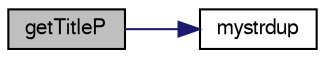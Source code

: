 digraph "getTitleP"
{
  edge [fontname="FreeSans",fontsize="10",labelfontname="FreeSans",labelfontsize="10"];
  node [fontname="FreeSans",fontsize="10",shape=record];
  rankdir="LR";
  Node1 [label="getTitleP",height=0.2,width=0.4,color="black", fillcolor="grey75", style="filled", fontcolor="black"];
  Node1 -> Node2 [color="midnightblue",fontsize="10",style="solid",fontname="FreeSans"];
  Node2 [label="mystrdup",height=0.2,width=0.4,color="black", fillcolor="white", style="filled",URL="$common_8c.html#aaec695d4d3f73b13b968950d7857116d"];
}
